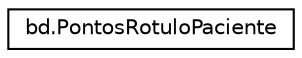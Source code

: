 digraph "Graphical Class Hierarchy"
{
  edge [fontname="Helvetica",fontsize="10",labelfontname="Helvetica",labelfontsize="10"];
  node [fontname="Helvetica",fontsize="10",shape=record];
  rankdir="LR";
  Node0 [label="bd.PontosRotuloPaciente",height=0.2,width=0.4,color="black", fillcolor="white", style="filled",URL="$classbd_1_1_pontos_rotulo_paciente.html"];
}
